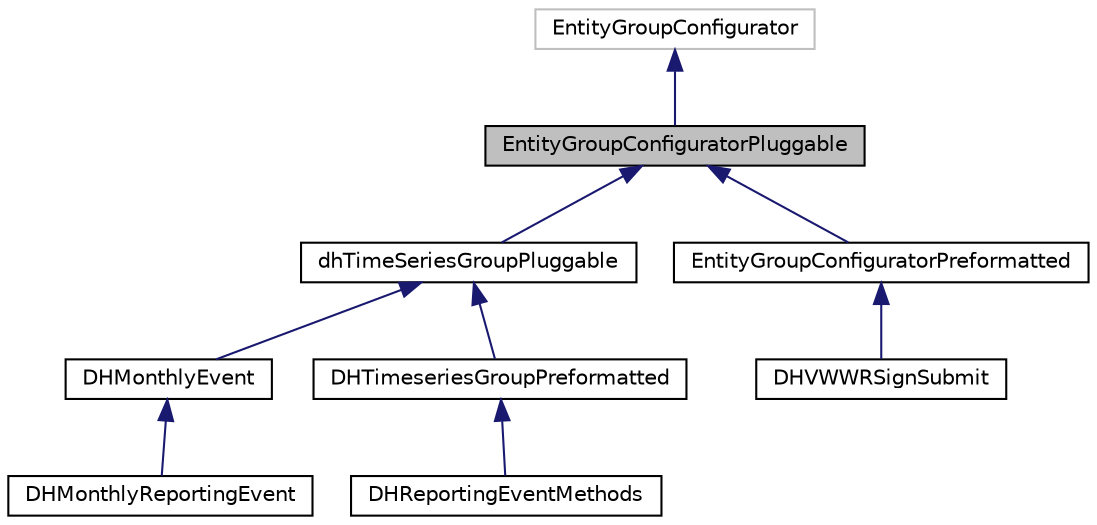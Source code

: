 digraph "EntityGroupConfiguratorPluggable"
{
 // LATEX_PDF_SIZE
  edge [fontname="Helvetica",fontsize="10",labelfontname="Helvetica",labelfontsize="10"];
  node [fontname="Helvetica",fontsize="10",shape=record];
  Node1 [label="EntityGroupConfiguratorPluggable",height=0.2,width=0.4,color="black", fillcolor="grey75", style="filled", fontcolor="black",tooltip=" "];
  Node2 -> Node1 [dir="back",color="midnightblue",fontsize="10",style="solid",fontname="Helvetica"];
  Node2 [label="EntityGroupConfigurator",height=0.2,width=0.4,color="grey75", fillcolor="white", style="filled",tooltip=" "];
  Node1 -> Node3 [dir="back",color="midnightblue",fontsize="10",style="solid",fontname="Helvetica"];
  Node3 [label="dhTimeSeriesGroupPluggable",height=0.2,width=0.4,color="black", fillcolor="white", style="filled",URL="$classdhTimeSeriesGroupPluggable.html",tooltip=" "];
  Node3 -> Node4 [dir="back",color="midnightblue",fontsize="10",style="solid",fontname="Helvetica"];
  Node4 [label="DHMonthlyEvent",height=0.2,width=0.4,color="black", fillcolor="white", style="filled",URL="$classDHMonthlyEvent.html",tooltip=" "];
  Node4 -> Node5 [dir="back",color="midnightblue",fontsize="10",style="solid",fontname="Helvetica"];
  Node5 [label="DHMonthlyReportingEvent",height=0.2,width=0.4,color="black", fillcolor="white", style="filled",URL="$classDHMonthlyReportingEvent.html",tooltip=" "];
  Node3 -> Node6 [dir="back",color="midnightblue",fontsize="10",style="solid",fontname="Helvetica"];
  Node6 [label="DHTimeseriesGroupPreformatted",height=0.2,width=0.4,color="black", fillcolor="white", style="filled",URL="$classDHTimeseriesGroupPreformatted.html",tooltip=" "];
  Node6 -> Node7 [dir="back",color="midnightblue",fontsize="10",style="solid",fontname="Helvetica"];
  Node7 [label="DHReportingEventMethods",height=0.2,width=0.4,color="black", fillcolor="white", style="filled",URL="$classDHReportingEventMethods.html",tooltip=" "];
  Node1 -> Node8 [dir="back",color="midnightblue",fontsize="10",style="solid",fontname="Helvetica"];
  Node8 [label="EntityGroupConfiguratorPreformatted",height=0.2,width=0.4,color="black", fillcolor="white", style="filled",URL="$classEntityGroupConfiguratorPreformatted.html",tooltip=" "];
  Node8 -> Node9 [dir="back",color="midnightblue",fontsize="10",style="solid",fontname="Helvetica"];
  Node9 [label="DHVWWRSignSubmit",height=0.2,width=0.4,color="black", fillcolor="white", style="filled",URL="$classDHVWWRSignSubmit.html",tooltip=" "];
}

